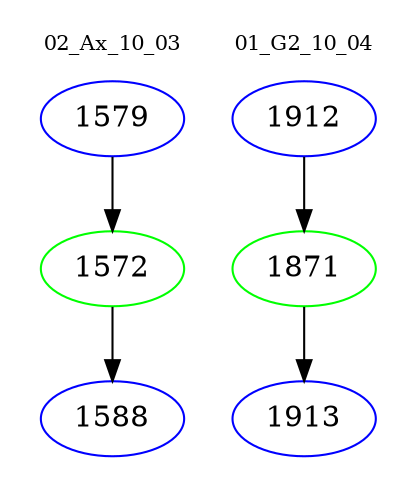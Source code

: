 digraph{
subgraph cluster_0 {
color = white
label = "02_Ax_10_03";
fontsize=10;
T0_1579 [label="1579", color="blue"]
T0_1579 -> T0_1572 [color="black"]
T0_1572 [label="1572", color="green"]
T0_1572 -> T0_1588 [color="black"]
T0_1588 [label="1588", color="blue"]
}
subgraph cluster_1 {
color = white
label = "01_G2_10_04";
fontsize=10;
T1_1912 [label="1912", color="blue"]
T1_1912 -> T1_1871 [color="black"]
T1_1871 [label="1871", color="green"]
T1_1871 -> T1_1913 [color="black"]
T1_1913 [label="1913", color="blue"]
}
}
